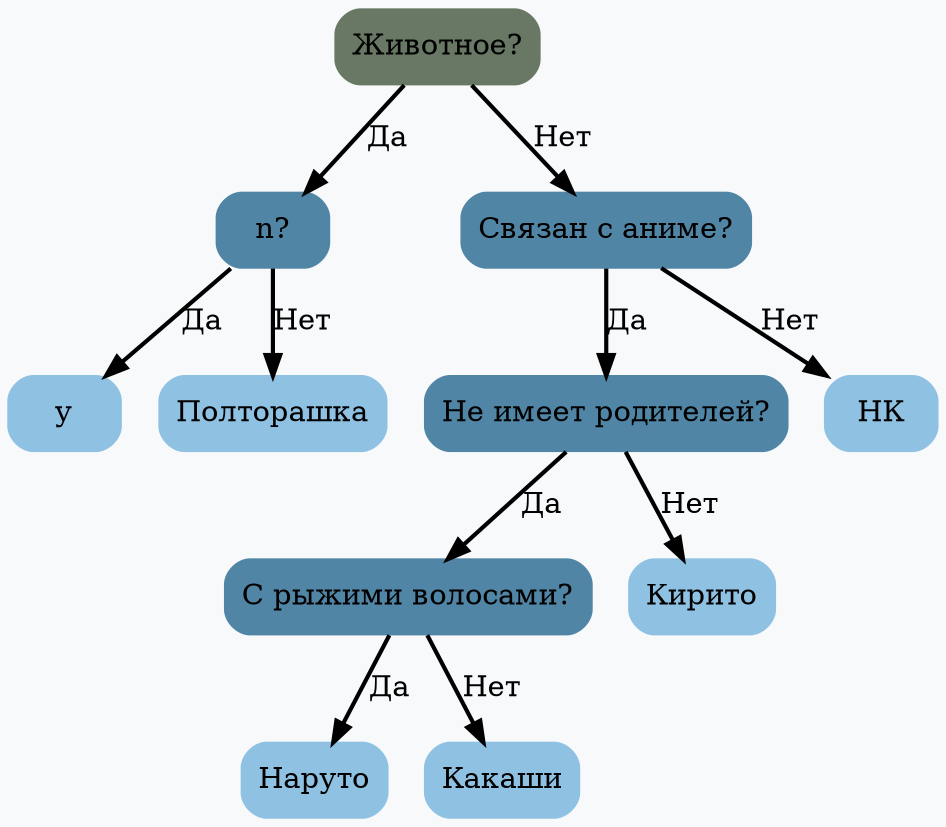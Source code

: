 digraph G {
	rankdir = HR;
	bgcolor="#F7F9FB"
	 node0x503000000040 [shape=Mrecord; style=filled; color="#687864"; label =  "Животное? " ];
	 node0x503000000040 -> node0x503000000070 [label="Да"; style=bold; weight=1000; ];
	 node0x503000000040 -> node0x5030000000a0 [label="Нет"; style=bold; weight=1000; ];
	 node0x503000000070 [shape=Mrecord; style=filled; color="#5085A5"; label =  "n? " ];
	 node0x503000000070 -> node0x503000000220 [label="Да"; style=bold; weight=1000; ];
	 node0x503000000070 -> node0x5030000001f0 [label="Нет"; style=bold; weight=1000; ];
	 node0x503000000220 [shape=Mrecord; style=filled; color="#8FC1E3"; label =  "y " ];
	 node0x5030000001f0 [shape=Mrecord; style=filled; color="#8FC1E3"; label =  "Полторашка " ];
	 node0x5030000000a0 [shape=Mrecord; style=filled; color="#5085A5"; label =  "Связан с аниме? " ];
	 node0x5030000000a0 -> node0x5030000000d0 [label="Да"; style=bold; weight=1000; ];
	 node0x5030000000a0 -> node0x5030000001c0 [label="Нет"; style=bold; weight=1000; ];
	 node0x5030000000d0 [shape=Mrecord; style=filled; color="#5085A5"; label =  "Не имеет родителей? " ];
	 node0x5030000000d0 -> node0x503000000100 [label="Да"; style=bold; weight=1000; ];
	 node0x5030000000d0 -> node0x503000000190 [label="Нет"; style=bold; weight=1000; ];
	 node0x503000000100 [shape=Mrecord; style=filled; color="#5085A5"; label =  "С рыжими волосами? " ];
	 node0x503000000100 -> node0x503000000130 [label="Да"; style=bold; weight=1000; ];
	 node0x503000000100 -> node0x503000000160 [label="Нет"; style=bold; weight=1000; ];
	 node0x503000000130 [shape=Mrecord; style=filled; color="#8FC1E3"; label =  "Наруто " ];
	 node0x503000000160 [shape=Mrecord; style=filled; color="#8FC1E3"; label =  "Какаши " ];
	 node0x503000000190 [shape=Mrecord; style=filled; color="#8FC1E3"; label =  "Кирито " ];
	 node0x5030000001c0 [shape=Mrecord; style=filled; color="#8FC1E3"; label =  "НК " ];
}
